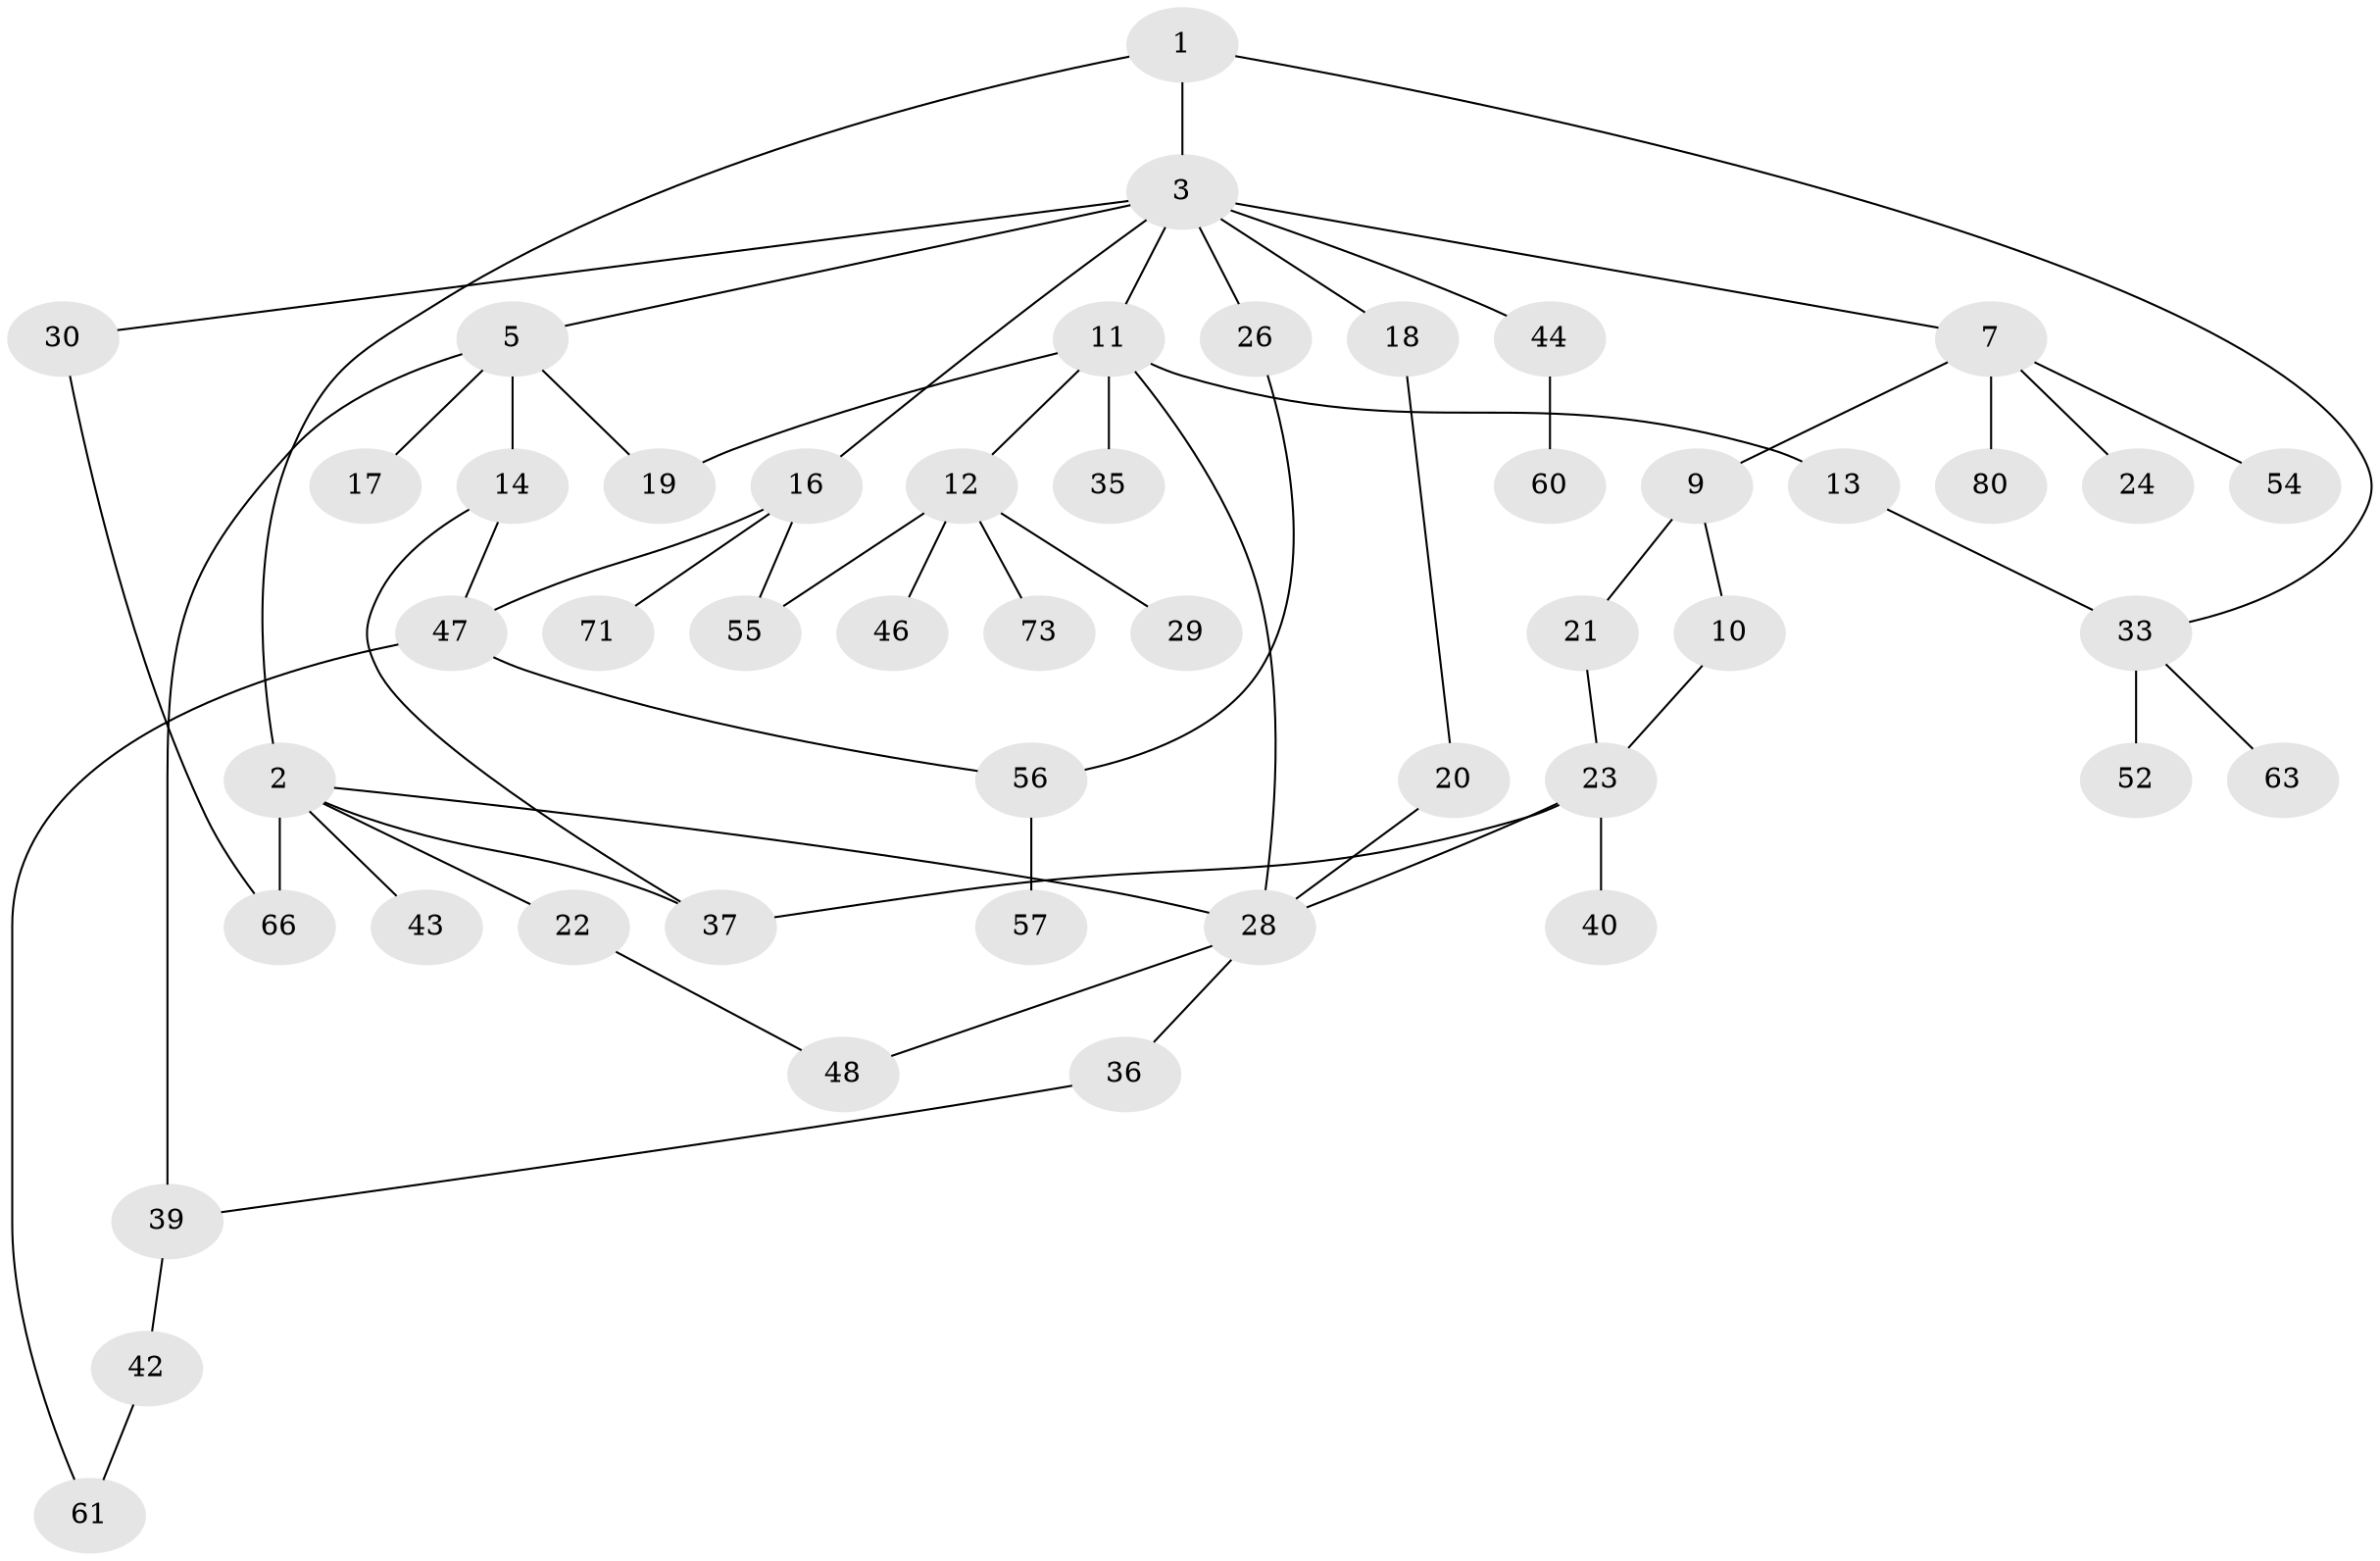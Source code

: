// original degree distribution, {3: 0.1125, 4: 0.0875, 6: 0.0625, 5: 0.05, 2: 0.425, 1: 0.2625}
// Generated by graph-tools (version 1.1) at 2025/10/02/27/25 16:10:55]
// undirected, 48 vertices, 62 edges
graph export_dot {
graph [start="1"]
  node [color=gray90,style=filled];
  1 [super="+25"];
  2 [super="+8"];
  3 [super="+4"];
  5 [super="+6"];
  7 [super="+78"];
  9;
  10;
  11 [super="+32"];
  12 [super="+15"];
  13;
  14 [super="+67"];
  16;
  17 [super="+31"];
  18 [super="+41"];
  19 [super="+75"];
  20 [super="+50"];
  21 [super="+59"];
  22 [super="+34"];
  23 [super="+27"];
  24;
  26;
  28 [super="+76"];
  29 [super="+53"];
  30;
  33 [super="+38"];
  35;
  36 [super="+69"];
  37;
  39 [super="+45"];
  40;
  42 [super="+51"];
  43 [super="+70"];
  44 [super="+49"];
  46;
  47 [super="+62"];
  48 [super="+58"];
  52 [super="+72"];
  54 [super="+74"];
  55 [super="+77"];
  56 [super="+79"];
  57;
  60 [super="+65"];
  61 [super="+64"];
  63;
  66 [super="+68"];
  71;
  73;
  80;
  1 -- 2;
  1 -- 3;
  1 -- 33;
  2 -- 37;
  2 -- 66;
  2 -- 43;
  2 -- 28;
  2 -- 22;
  3 -- 5;
  3 -- 11;
  3 -- 16;
  3 -- 30;
  3 -- 18;
  3 -- 7;
  3 -- 26;
  3 -- 44;
  5 -- 14 [weight=2];
  5 -- 17;
  5 -- 19;
  5 -- 39;
  7 -- 9;
  7 -- 24;
  7 -- 54;
  7 -- 80;
  9 -- 10;
  9 -- 21;
  10 -- 23;
  11 -- 12;
  11 -- 13;
  11 -- 35;
  11 -- 19;
  11 -- 28;
  12 -- 29;
  12 -- 46;
  12 -- 55;
  12 -- 73;
  13 -- 33;
  14 -- 47 [weight=2];
  14 -- 37;
  16 -- 71;
  16 -- 55;
  16 -- 47;
  18 -- 20;
  20 -- 28;
  21 -- 23;
  22 -- 48;
  23 -- 37;
  23 -- 40;
  23 -- 28;
  26 -- 56;
  28 -- 36;
  28 -- 48;
  30 -- 66;
  33 -- 52 [weight=2];
  33 -- 63;
  36 -- 39;
  39 -- 42;
  42 -- 61;
  44 -- 60;
  47 -- 56;
  47 -- 61;
  56 -- 57;
}
